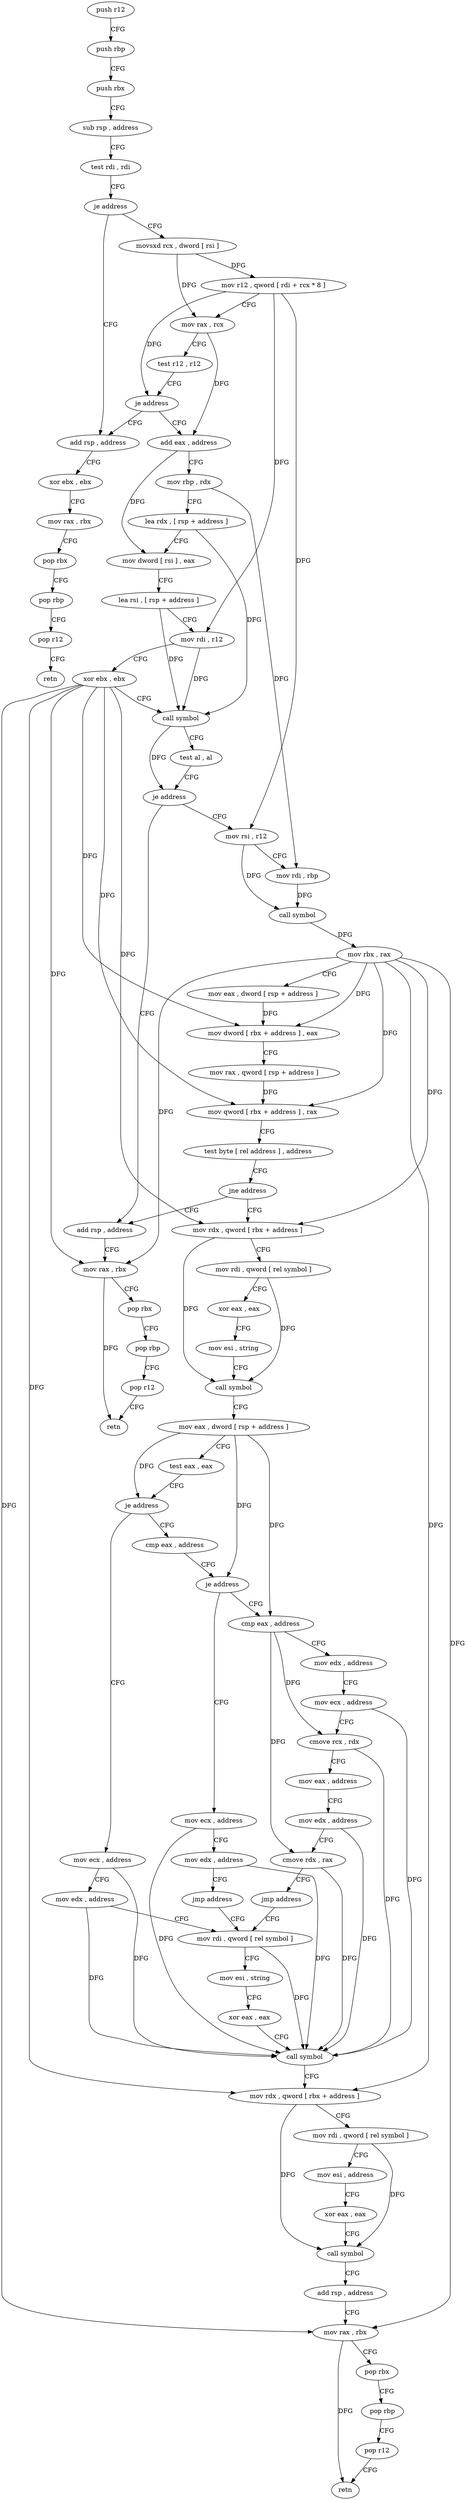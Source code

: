 digraph "func" {
"4245088" [label = "push r12" ]
"4245090" [label = "push rbp" ]
"4245091" [label = "push rbx" ]
"4245092" [label = "sub rsp , address" ]
"4245096" [label = "test rdi , rdi" ]
"4245099" [label = "je address" ]
"4245288" [label = "add rsp , address" ]
"4245105" [label = "movsxd rcx , dword [ rsi ]" ]
"4245292" [label = "xor ebx , ebx" ]
"4245294" [label = "mov rax , rbx" ]
"4245297" [label = "pop rbx" ]
"4245298" [label = "pop rbp" ]
"4245299" [label = "pop r12" ]
"4245301" [label = "retn" ]
"4245108" [label = "mov r12 , qword [ rdi + rcx * 8 ]" ]
"4245112" [label = "mov rax , rcx" ]
"4245115" [label = "test r12 , r12" ]
"4245118" [label = "je address" ]
"4245124" [label = "add eax , address" ]
"4245127" [label = "mov rbp , rdx" ]
"4245130" [label = "lea rdx , [ rsp + address ]" ]
"4245135" [label = "mov dword [ rsi ] , eax" ]
"4245137" [label = "lea rsi , [ rsp + address ]" ]
"4245142" [label = "mov rdi , r12" ]
"4245145" [label = "xor ebx , ebx" ]
"4245147" [label = "call symbol" ]
"4245152" [label = "test al , al" ]
"4245154" [label = "je address" ]
"4245195" [label = "add rsp , address" ]
"4245156" [label = "mov rsi , r12" ]
"4245199" [label = "mov rax , rbx" ]
"4245202" [label = "pop rbx" ]
"4245203" [label = "pop rbp" ]
"4245204" [label = "pop r12" ]
"4245206" [label = "retn" ]
"4245159" [label = "mov rdi , rbp" ]
"4245162" [label = "call symbol" ]
"4245167" [label = "mov rbx , rax" ]
"4245170" [label = "mov eax , dword [ rsp + address ]" ]
"4245174" [label = "mov dword [ rbx + address ] , eax" ]
"4245177" [label = "mov rax , qword [ rsp + address ]" ]
"4245182" [label = "mov qword [ rbx + address ] , rax" ]
"4245186" [label = "test byte [ rel address ] , address" ]
"4245193" [label = "jne address" ]
"4245216" [label = "mov rdx , qword [ rbx + address ]" ]
"4245220" [label = "mov rdi , qword [ rel symbol ]" ]
"4245227" [label = "xor eax , eax" ]
"4245229" [label = "mov esi , string" ]
"4245234" [label = "call symbol" ]
"4245239" [label = "mov eax , dword [ rsp + address ]" ]
"4245243" [label = "test eax , eax" ]
"4245245" [label = "je address" ]
"4245312" [label = "mov ecx , address" ]
"4245247" [label = "cmp eax , address" ]
"4245317" [label = "mov edx , address" ]
"4245322" [label = "mov rdi , qword [ rel symbol ]" ]
"4245250" [label = "je address" ]
"4245376" [label = "mov ecx , address" ]
"4245252" [label = "cmp eax , address" ]
"4245381" [label = "mov edx , address" ]
"4245386" [label = "jmp address" ]
"4245255" [label = "mov edx , address" ]
"4245260" [label = "mov ecx , address" ]
"4245265" [label = "cmove rcx , rdx" ]
"4245269" [label = "mov eax , address" ]
"4245274" [label = "mov edx , address" ]
"4245279" [label = "cmove rdx , rax" ]
"4245283" [label = "jmp address" ]
"4245329" [label = "mov esi , string" ]
"4245334" [label = "xor eax , eax" ]
"4245336" [label = "call symbol" ]
"4245341" [label = "mov rdx , qword [ rbx + address ]" ]
"4245345" [label = "mov rdi , qword [ rel symbol ]" ]
"4245352" [label = "mov esi , address" ]
"4245357" [label = "xor eax , eax" ]
"4245359" [label = "call symbol" ]
"4245364" [label = "add rsp , address" ]
"4245368" [label = "mov rax , rbx" ]
"4245371" [label = "pop rbx" ]
"4245372" [label = "pop rbp" ]
"4245373" [label = "pop r12" ]
"4245375" [label = "retn" ]
"4245088" -> "4245090" [ label = "CFG" ]
"4245090" -> "4245091" [ label = "CFG" ]
"4245091" -> "4245092" [ label = "CFG" ]
"4245092" -> "4245096" [ label = "CFG" ]
"4245096" -> "4245099" [ label = "CFG" ]
"4245099" -> "4245288" [ label = "CFG" ]
"4245099" -> "4245105" [ label = "CFG" ]
"4245288" -> "4245292" [ label = "CFG" ]
"4245105" -> "4245108" [ label = "DFG" ]
"4245105" -> "4245112" [ label = "DFG" ]
"4245292" -> "4245294" [ label = "CFG" ]
"4245294" -> "4245297" [ label = "CFG" ]
"4245297" -> "4245298" [ label = "CFG" ]
"4245298" -> "4245299" [ label = "CFG" ]
"4245299" -> "4245301" [ label = "CFG" ]
"4245108" -> "4245112" [ label = "CFG" ]
"4245108" -> "4245118" [ label = "DFG" ]
"4245108" -> "4245142" [ label = "DFG" ]
"4245108" -> "4245156" [ label = "DFG" ]
"4245112" -> "4245115" [ label = "CFG" ]
"4245112" -> "4245124" [ label = "DFG" ]
"4245115" -> "4245118" [ label = "CFG" ]
"4245118" -> "4245288" [ label = "CFG" ]
"4245118" -> "4245124" [ label = "CFG" ]
"4245124" -> "4245127" [ label = "CFG" ]
"4245124" -> "4245135" [ label = "DFG" ]
"4245127" -> "4245130" [ label = "CFG" ]
"4245127" -> "4245159" [ label = "DFG" ]
"4245130" -> "4245135" [ label = "CFG" ]
"4245130" -> "4245147" [ label = "DFG" ]
"4245135" -> "4245137" [ label = "CFG" ]
"4245137" -> "4245142" [ label = "CFG" ]
"4245137" -> "4245147" [ label = "DFG" ]
"4245142" -> "4245145" [ label = "CFG" ]
"4245142" -> "4245147" [ label = "DFG" ]
"4245145" -> "4245147" [ label = "CFG" ]
"4245145" -> "4245199" [ label = "DFG" ]
"4245145" -> "4245174" [ label = "DFG" ]
"4245145" -> "4245182" [ label = "DFG" ]
"4245145" -> "4245216" [ label = "DFG" ]
"4245145" -> "4245341" [ label = "DFG" ]
"4245145" -> "4245368" [ label = "DFG" ]
"4245147" -> "4245152" [ label = "CFG" ]
"4245147" -> "4245154" [ label = "DFG" ]
"4245152" -> "4245154" [ label = "CFG" ]
"4245154" -> "4245195" [ label = "CFG" ]
"4245154" -> "4245156" [ label = "CFG" ]
"4245195" -> "4245199" [ label = "CFG" ]
"4245156" -> "4245159" [ label = "CFG" ]
"4245156" -> "4245162" [ label = "DFG" ]
"4245199" -> "4245202" [ label = "CFG" ]
"4245199" -> "4245206" [ label = "DFG" ]
"4245202" -> "4245203" [ label = "CFG" ]
"4245203" -> "4245204" [ label = "CFG" ]
"4245204" -> "4245206" [ label = "CFG" ]
"4245159" -> "4245162" [ label = "DFG" ]
"4245162" -> "4245167" [ label = "DFG" ]
"4245167" -> "4245170" [ label = "CFG" ]
"4245167" -> "4245199" [ label = "DFG" ]
"4245167" -> "4245174" [ label = "DFG" ]
"4245167" -> "4245182" [ label = "DFG" ]
"4245167" -> "4245216" [ label = "DFG" ]
"4245167" -> "4245341" [ label = "DFG" ]
"4245167" -> "4245368" [ label = "DFG" ]
"4245170" -> "4245174" [ label = "DFG" ]
"4245174" -> "4245177" [ label = "CFG" ]
"4245177" -> "4245182" [ label = "DFG" ]
"4245182" -> "4245186" [ label = "CFG" ]
"4245186" -> "4245193" [ label = "CFG" ]
"4245193" -> "4245216" [ label = "CFG" ]
"4245193" -> "4245195" [ label = "CFG" ]
"4245216" -> "4245220" [ label = "CFG" ]
"4245216" -> "4245234" [ label = "DFG" ]
"4245220" -> "4245227" [ label = "CFG" ]
"4245220" -> "4245234" [ label = "DFG" ]
"4245227" -> "4245229" [ label = "CFG" ]
"4245229" -> "4245234" [ label = "CFG" ]
"4245234" -> "4245239" [ label = "CFG" ]
"4245239" -> "4245243" [ label = "CFG" ]
"4245239" -> "4245245" [ label = "DFG" ]
"4245239" -> "4245250" [ label = "DFG" ]
"4245239" -> "4245252" [ label = "DFG" ]
"4245243" -> "4245245" [ label = "CFG" ]
"4245245" -> "4245312" [ label = "CFG" ]
"4245245" -> "4245247" [ label = "CFG" ]
"4245312" -> "4245317" [ label = "CFG" ]
"4245312" -> "4245336" [ label = "DFG" ]
"4245247" -> "4245250" [ label = "CFG" ]
"4245317" -> "4245322" [ label = "CFG" ]
"4245317" -> "4245336" [ label = "DFG" ]
"4245322" -> "4245329" [ label = "CFG" ]
"4245322" -> "4245336" [ label = "DFG" ]
"4245250" -> "4245376" [ label = "CFG" ]
"4245250" -> "4245252" [ label = "CFG" ]
"4245376" -> "4245381" [ label = "CFG" ]
"4245376" -> "4245336" [ label = "DFG" ]
"4245252" -> "4245255" [ label = "CFG" ]
"4245252" -> "4245265" [ label = "DFG" ]
"4245252" -> "4245279" [ label = "DFG" ]
"4245381" -> "4245386" [ label = "CFG" ]
"4245381" -> "4245336" [ label = "DFG" ]
"4245386" -> "4245322" [ label = "CFG" ]
"4245255" -> "4245260" [ label = "CFG" ]
"4245260" -> "4245265" [ label = "CFG" ]
"4245260" -> "4245336" [ label = "DFG" ]
"4245265" -> "4245269" [ label = "CFG" ]
"4245265" -> "4245336" [ label = "DFG" ]
"4245269" -> "4245274" [ label = "CFG" ]
"4245274" -> "4245279" [ label = "CFG" ]
"4245274" -> "4245336" [ label = "DFG" ]
"4245279" -> "4245283" [ label = "CFG" ]
"4245279" -> "4245336" [ label = "DFG" ]
"4245283" -> "4245322" [ label = "CFG" ]
"4245329" -> "4245334" [ label = "CFG" ]
"4245334" -> "4245336" [ label = "CFG" ]
"4245336" -> "4245341" [ label = "CFG" ]
"4245341" -> "4245345" [ label = "CFG" ]
"4245341" -> "4245359" [ label = "DFG" ]
"4245345" -> "4245352" [ label = "CFG" ]
"4245345" -> "4245359" [ label = "DFG" ]
"4245352" -> "4245357" [ label = "CFG" ]
"4245357" -> "4245359" [ label = "CFG" ]
"4245359" -> "4245364" [ label = "CFG" ]
"4245364" -> "4245368" [ label = "CFG" ]
"4245368" -> "4245371" [ label = "CFG" ]
"4245368" -> "4245375" [ label = "DFG" ]
"4245371" -> "4245372" [ label = "CFG" ]
"4245372" -> "4245373" [ label = "CFG" ]
"4245373" -> "4245375" [ label = "CFG" ]
}
